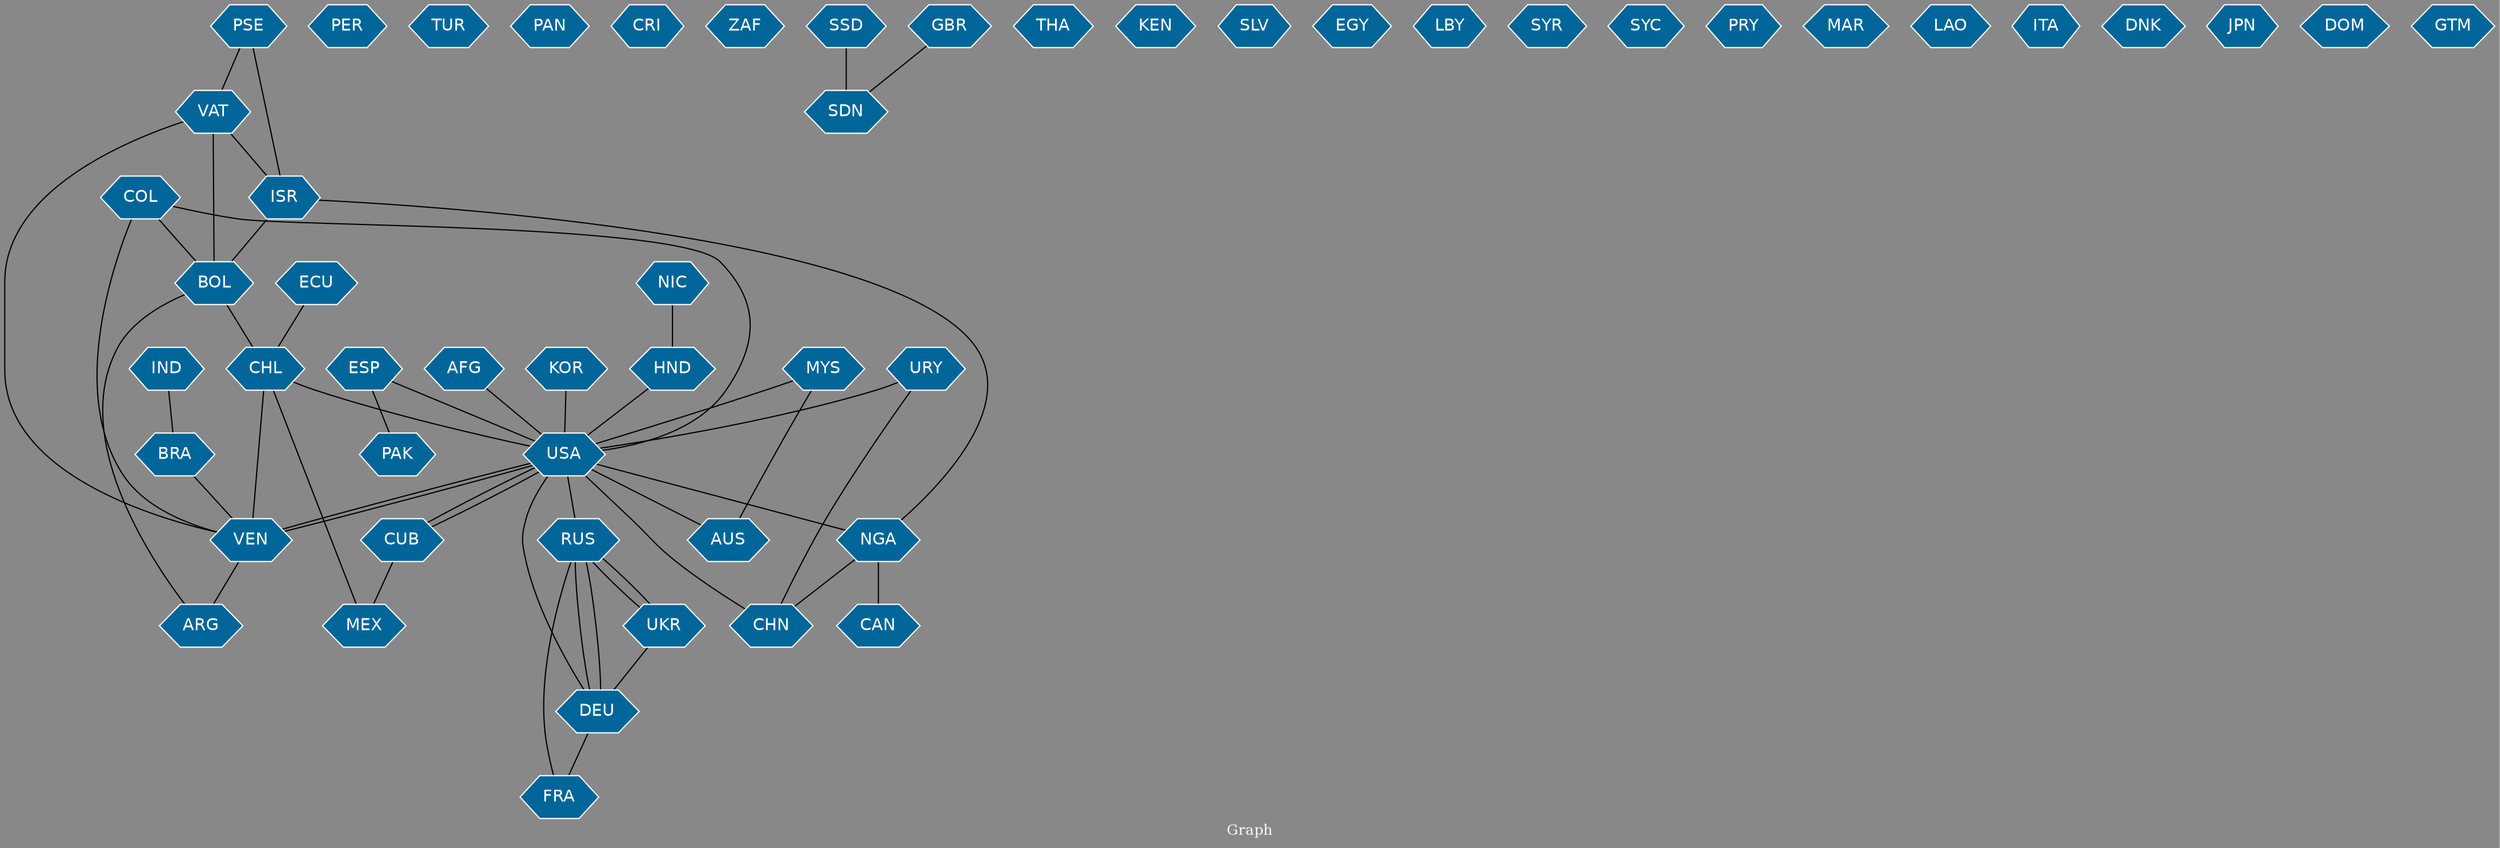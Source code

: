 // Countries together in item graph
graph {
	graph [bgcolor="#888888" fontcolor=white fontsize=12 label="Graph" outputorder=edgesfirst overlap=prism]
	node [color=white fillcolor="#006699" fontcolor=white fontname=Helvetica shape=hexagon style=filled]
	edge [arrowhead=open color=black fontcolor=white fontname=Courier fontsize=12]
		BOL [label=BOL]
		CHL [label=CHL]
		PER [label=PER]
		TUR [label=TUR]
		VAT [label=VAT]
		USA [label=USA]
		COL [label=COL]
		CUB [label=CUB]
		UKR [label=UKR]
		RUS [label=RUS]
		ARG [label=ARG]
		PAN [label=PAN]
		AFG [label=AFG]
		DEU [label=DEU]
		MEX [label=MEX]
		VEN [label=VEN]
		BRA [label=BRA]
		KOR [label=KOR]
		CRI [label=CRI]
		ZAF [label=ZAF]
		NGA [label=NGA]
		IND [label=IND]
		MYS [label=MYS]
		SDN [label=SDN]
		THA [label=THA]
		KEN [label=KEN]
		SSD [label=SSD]
		SLV [label=SLV]
		EGY [label=EGY]
		NIC [label=NIC]
		URY [label=URY]
		CHN [label=CHN]
		ECU [label=ECU]
		LBY [label=LBY]
		SYR [label=SYR]
		HND [label=HND]
		FRA [label=FRA]
		ESP [label=ESP]
		ISR [label=ISR]
		SYC [label=SYC]
		PSE [label=PSE]
		PRY [label=PRY]
		MAR [label=MAR]
		CAN [label=CAN]
		LAO [label=LAO]
		GBR [label=GBR]
		ITA [label=ITA]
		DNK [label=DNK]
		JPN [label=JPN]
		AUS [label=AUS]
		DOM [label=DOM]
		GTM [label=GTM]
		PAK [label=PAK]
			GBR -- SDN [weight=1]
			USA -- AUS [weight=1]
			DEU -- FRA [weight=1]
			UKR -- DEU [weight=1]
			DEU -- RUS [weight=1]
			UKR -- RUS [weight=1]
			VAT -- BOL [weight=1]
			CUB -- MEX [weight=1]
			KOR -- USA [weight=1]
			MYS -- AUS [weight=1]
			ESP -- PAK [weight=1]
			VEN -- ARG [weight=1]
			RUS -- FRA [weight=1]
			ECU -- CHL [weight=1]
			URY -- USA [weight=1]
			NGA -- CHN [weight=1]
			COL -- BOL [weight=1]
			MYS -- USA [weight=1]
			BRA -- VEN [weight=1]
			ARG -- BOL [weight=1]
			HND -- USA [weight=1]
			COL -- VEN [weight=1]
			VEN -- USA [weight=3]
			VAT -- VEN [weight=1]
			AFG -- USA [weight=1]
			IND -- BRA [weight=1]
			ISR -- BOL [weight=1]
			PSE -- VAT [weight=1]
			USA -- CUB [weight=1]
			RUS -- DEU [weight=1]
			USA -- RUS [weight=1]
			USA -- VEN [weight=1]
			PSE -- ISR [weight=1]
			CUB -- USA [weight=1]
			NIC -- HND [weight=1]
			CHL -- MEX [weight=1]
			USA -- NGA [weight=1]
			USA -- CHN [weight=2]
			COL -- USA [weight=1]
			BOL -- CHL [weight=2]
			RUS -- UKR [weight=1]
			ESP -- USA [weight=1]
			CHL -- USA [weight=1]
			SSD -- SDN [weight=3]
			USA -- DEU [weight=1]
			VEN -- CHL [weight=1]
			URY -- CHN [weight=1]
			ISR -- NGA [weight=1]
			VAT -- ISR [weight=1]
			NGA -- CAN [weight=1]
}